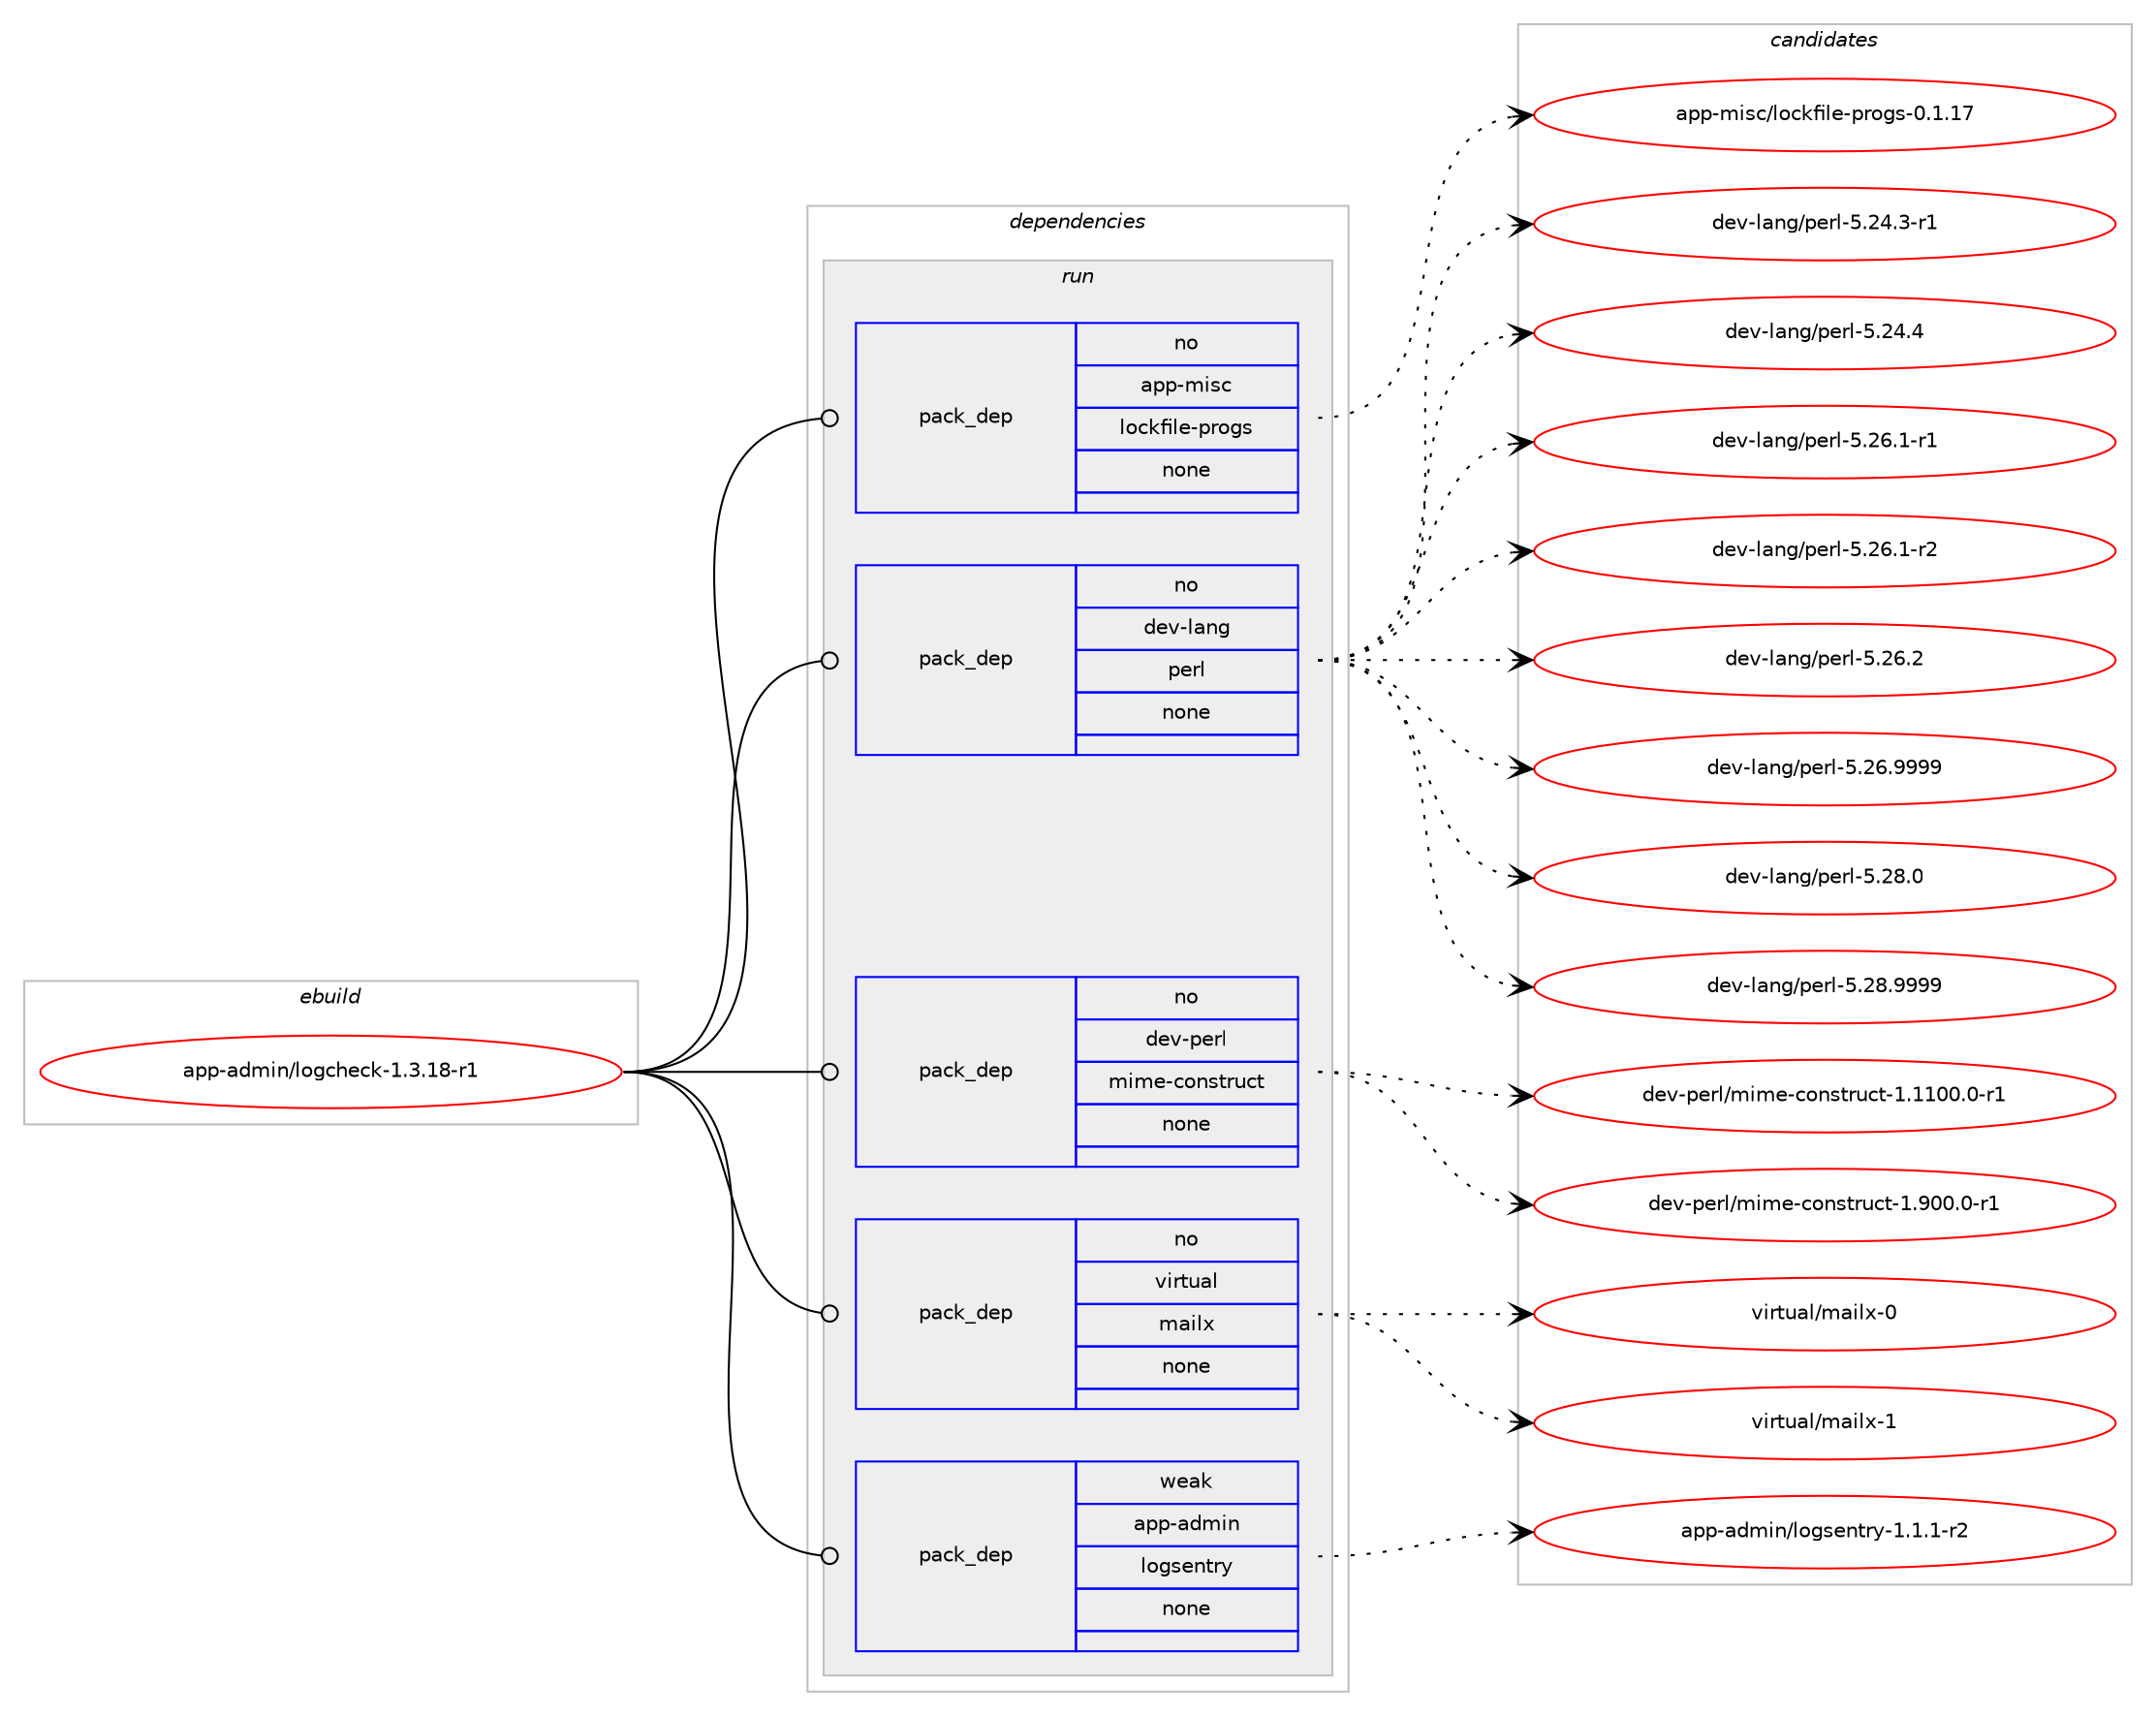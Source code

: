 digraph prolog {

# *************
# Graph options
# *************

newrank=true;
concentrate=true;
compound=true;
graph [rankdir=LR,fontname=Helvetica,fontsize=10,ranksep=1.5];#, ranksep=2.5, nodesep=0.2];
edge  [arrowhead=vee];
node  [fontname=Helvetica,fontsize=10];

# **********
# The ebuild
# **********

subgraph cluster_leftcol {
color=gray;
rank=same;
label=<<i>ebuild</i>>;
id [label="app-admin/logcheck-1.3.18-r1", color=red, width=4, href="../app-admin/logcheck-1.3.18-r1.svg"];
}

# ****************
# The dependencies
# ****************

subgraph cluster_midcol {
color=gray;
label=<<i>dependencies</i>>;
subgraph cluster_compile {
fillcolor="#eeeeee";
style=filled;
label=<<i>compile</i>>;
}
subgraph cluster_compileandrun {
fillcolor="#eeeeee";
style=filled;
label=<<i>compile and run</i>>;
}
subgraph cluster_run {
fillcolor="#eeeeee";
style=filled;
label=<<i>run</i>>;
subgraph pack343 {
dependency434 [label=<<TABLE BORDER="0" CELLBORDER="1" CELLSPACING="0" CELLPADDING="4" WIDTH="220"><TR><TD ROWSPAN="6" CELLPADDING="30">pack_dep</TD></TR><TR><TD WIDTH="110">no</TD></TR><TR><TD>app-misc</TD></TR><TR><TD>lockfile-progs</TD></TR><TR><TD>none</TD></TR><TR><TD></TD></TR></TABLE>>, shape=none, color=blue];
}
id:e -> dependency434:w [weight=20,style="solid",arrowhead="odot"];
subgraph pack344 {
dependency435 [label=<<TABLE BORDER="0" CELLBORDER="1" CELLSPACING="0" CELLPADDING="4" WIDTH="220"><TR><TD ROWSPAN="6" CELLPADDING="30">pack_dep</TD></TR><TR><TD WIDTH="110">no</TD></TR><TR><TD>dev-lang</TD></TR><TR><TD>perl</TD></TR><TR><TD>none</TD></TR><TR><TD></TD></TR></TABLE>>, shape=none, color=blue];
}
id:e -> dependency435:w [weight=20,style="solid",arrowhead="odot"];
subgraph pack345 {
dependency436 [label=<<TABLE BORDER="0" CELLBORDER="1" CELLSPACING="0" CELLPADDING="4" WIDTH="220"><TR><TD ROWSPAN="6" CELLPADDING="30">pack_dep</TD></TR><TR><TD WIDTH="110">no</TD></TR><TR><TD>dev-perl</TD></TR><TR><TD>mime-construct</TD></TR><TR><TD>none</TD></TR><TR><TD></TD></TR></TABLE>>, shape=none, color=blue];
}
id:e -> dependency436:w [weight=20,style="solid",arrowhead="odot"];
subgraph pack346 {
dependency437 [label=<<TABLE BORDER="0" CELLBORDER="1" CELLSPACING="0" CELLPADDING="4" WIDTH="220"><TR><TD ROWSPAN="6" CELLPADDING="30">pack_dep</TD></TR><TR><TD WIDTH="110">no</TD></TR><TR><TD>virtual</TD></TR><TR><TD>mailx</TD></TR><TR><TD>none</TD></TR><TR><TD></TD></TR></TABLE>>, shape=none, color=blue];
}
id:e -> dependency437:w [weight=20,style="solid",arrowhead="odot"];
subgraph pack347 {
dependency438 [label=<<TABLE BORDER="0" CELLBORDER="1" CELLSPACING="0" CELLPADDING="4" WIDTH="220"><TR><TD ROWSPAN="6" CELLPADDING="30">pack_dep</TD></TR><TR><TD WIDTH="110">weak</TD></TR><TR><TD>app-admin</TD></TR><TR><TD>logsentry</TD></TR><TR><TD>none</TD></TR><TR><TD></TD></TR></TABLE>>, shape=none, color=blue];
}
id:e -> dependency438:w [weight=20,style="solid",arrowhead="odot"];
}
}

# **************
# The candidates
# **************

subgraph cluster_choices {
rank=same;
color=gray;
label=<<i>candidates</i>>;

subgraph choice343 {
color=black;
nodesep=1;
choice97112112451091051159947108111991071021051081014511211411110311545484649464955 [label="app-misc/lockfile-progs-0.1.17", color=red, width=4,href="../app-misc/lockfile-progs-0.1.17.svg"];
dependency434:e -> choice97112112451091051159947108111991071021051081014511211411110311545484649464955:w [style=dotted,weight="100"];
}
subgraph choice344 {
color=black;
nodesep=1;
choice100101118451089711010347112101114108455346505246514511449 [label="dev-lang/perl-5.24.3-r1", color=red, width=4,href="../dev-lang/perl-5.24.3-r1.svg"];
choice10010111845108971101034711210111410845534650524652 [label="dev-lang/perl-5.24.4", color=red, width=4,href="../dev-lang/perl-5.24.4.svg"];
choice100101118451089711010347112101114108455346505446494511449 [label="dev-lang/perl-5.26.1-r1", color=red, width=4,href="../dev-lang/perl-5.26.1-r1.svg"];
choice100101118451089711010347112101114108455346505446494511450 [label="dev-lang/perl-5.26.1-r2", color=red, width=4,href="../dev-lang/perl-5.26.1-r2.svg"];
choice10010111845108971101034711210111410845534650544650 [label="dev-lang/perl-5.26.2", color=red, width=4,href="../dev-lang/perl-5.26.2.svg"];
choice10010111845108971101034711210111410845534650544657575757 [label="dev-lang/perl-5.26.9999", color=red, width=4,href="../dev-lang/perl-5.26.9999.svg"];
choice10010111845108971101034711210111410845534650564648 [label="dev-lang/perl-5.28.0", color=red, width=4,href="../dev-lang/perl-5.28.0.svg"];
choice10010111845108971101034711210111410845534650564657575757 [label="dev-lang/perl-5.28.9999", color=red, width=4,href="../dev-lang/perl-5.28.9999.svg"];
dependency435:e -> choice100101118451089711010347112101114108455346505246514511449:w [style=dotted,weight="100"];
dependency435:e -> choice10010111845108971101034711210111410845534650524652:w [style=dotted,weight="100"];
dependency435:e -> choice100101118451089711010347112101114108455346505446494511449:w [style=dotted,weight="100"];
dependency435:e -> choice100101118451089711010347112101114108455346505446494511450:w [style=dotted,weight="100"];
dependency435:e -> choice10010111845108971101034711210111410845534650544650:w [style=dotted,weight="100"];
dependency435:e -> choice10010111845108971101034711210111410845534650544657575757:w [style=dotted,weight="100"];
dependency435:e -> choice10010111845108971101034711210111410845534650564648:w [style=dotted,weight="100"];
dependency435:e -> choice10010111845108971101034711210111410845534650564657575757:w [style=dotted,weight="100"];
}
subgraph choice345 {
color=black;
nodesep=1;
choice10010111845112101114108471091051091014599111110115116114117991164549464949484846484511449 [label="dev-perl/mime-construct-1.1100.0-r1", color=red, width=4,href="../dev-perl/mime-construct-1.1100.0-r1.svg"];
choice100101118451121011141084710910510910145991111101151161141179911645494657484846484511449 [label="dev-perl/mime-construct-1.900.0-r1", color=red, width=4,href="../dev-perl/mime-construct-1.900.0-r1.svg"];
dependency436:e -> choice10010111845112101114108471091051091014599111110115116114117991164549464949484846484511449:w [style=dotted,weight="100"];
dependency436:e -> choice100101118451121011141084710910510910145991111101151161141179911645494657484846484511449:w [style=dotted,weight="100"];
}
subgraph choice346 {
color=black;
nodesep=1;
choice1181051141161179710847109971051081204548 [label="virtual/mailx-0", color=red, width=4,href="../virtual/mailx-0.svg"];
choice1181051141161179710847109971051081204549 [label="virtual/mailx-1", color=red, width=4,href="../virtual/mailx-1.svg"];
dependency437:e -> choice1181051141161179710847109971051081204548:w [style=dotted,weight="100"];
dependency437:e -> choice1181051141161179710847109971051081204549:w [style=dotted,weight="100"];
}
subgraph choice347 {
color=black;
nodesep=1;
choice971121124597100109105110471081111031151011101161141214549464946494511450 [label="app-admin/logsentry-1.1.1-r2", color=red, width=4,href="../app-admin/logsentry-1.1.1-r2.svg"];
dependency438:e -> choice971121124597100109105110471081111031151011101161141214549464946494511450:w [style=dotted,weight="100"];
}
}

}
